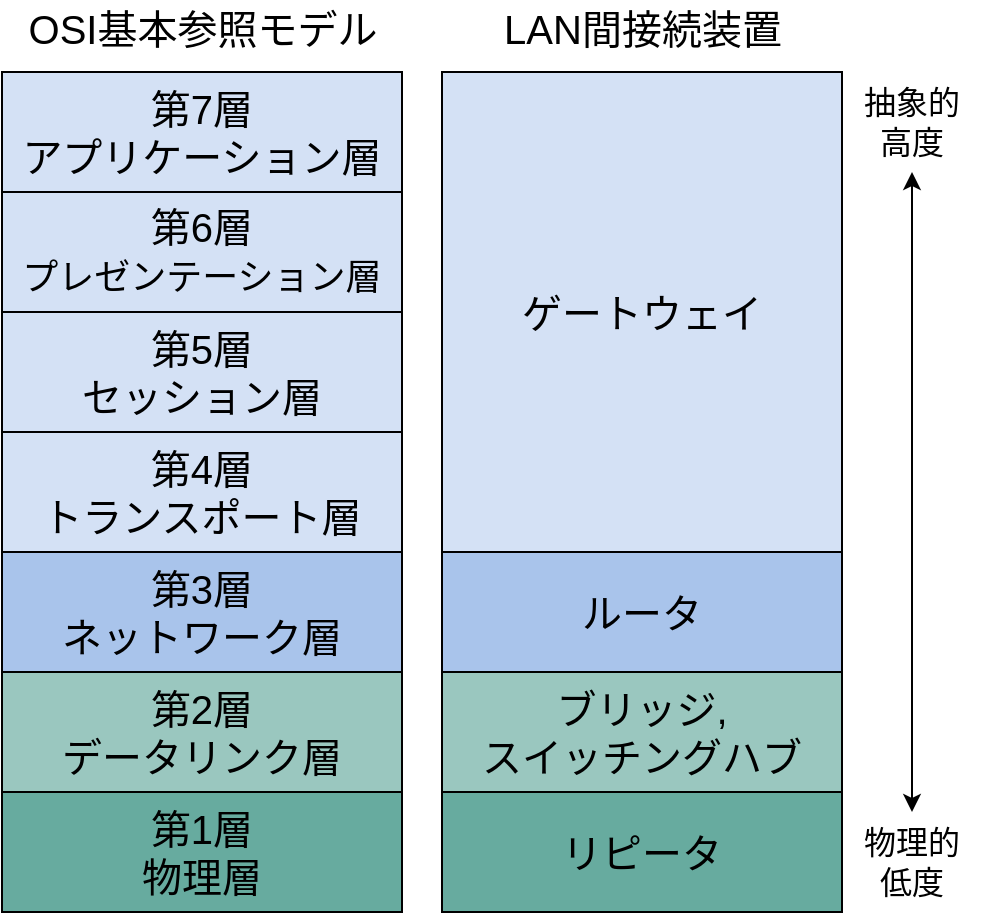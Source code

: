 <mxfile version="12.0.0" type="device" pages="1"><diagram id="SprG9qBR3xgUcv1haY5C" name="ページ1"><mxGraphModel dx="512" dy="579" grid="1" gridSize="10" guides="1" tooltips="1" connect="1" arrows="1" fold="1" page="1" pageScale="1" pageWidth="827" pageHeight="1169" math="0" shadow="0"><root><mxCell id="0"/><mxCell id="1" parent="0"/><mxCell id="O7gn1fL3x3E77RAKDSmz-1" value="第7層&lt;br&gt;アプリケーション層" style="rounded=0;whiteSpace=wrap;html=1;fontSize=20;labelBackgroundColor=none;fillColor=#D4E1F5;" vertex="1" parent="1"><mxGeometry x="40" y="120" width="200" height="60" as="geometry"/></mxCell><mxCell id="O7gn1fL3x3E77RAKDSmz-2" value="OSI基本参照モデル" style="text;html=1;resizable=0;points=[];autosize=1;align=center;verticalAlign=top;spacingTop=-4;fontSize=20;" vertex="1" parent="1"><mxGeometry x="45" y="84" width="190" height="30" as="geometry"/></mxCell><mxCell id="O7gn1fL3x3E77RAKDSmz-3" value="第6層&lt;br&gt;&lt;font style=&quot;font-size: 18px&quot;&gt;プレゼンテーション層&lt;/font&gt;" style="rounded=0;whiteSpace=wrap;html=1;fontSize=20;labelBackgroundColor=none;fillColor=#D4E1F5;" vertex="1" parent="1"><mxGeometry x="40" y="180" width="200" height="60" as="geometry"/></mxCell><mxCell id="O7gn1fL3x3E77RAKDSmz-4" value="第5層&lt;br&gt;セッション層" style="rounded=0;whiteSpace=wrap;html=1;fontSize=20;labelBackgroundColor=none;fillColor=#D4E1F5;" vertex="1" parent="1"><mxGeometry x="40" y="240" width="200" height="60" as="geometry"/></mxCell><mxCell id="O7gn1fL3x3E77RAKDSmz-5" value="第4層&lt;br&gt;トランスポート層" style="rounded=0;whiteSpace=wrap;html=1;fontSize=20;labelBackgroundColor=none;fillColor=#D4E1F5;" vertex="1" parent="1"><mxGeometry x="40" y="300" width="200" height="60" as="geometry"/></mxCell><mxCell id="O7gn1fL3x3E77RAKDSmz-6" value="第3層&lt;br&gt;ネットワーク層" style="rounded=0;whiteSpace=wrap;html=1;fontSize=20;fillColor=#A9C4EB;" vertex="1" parent="1"><mxGeometry x="40" y="360" width="200" height="60" as="geometry"/></mxCell><mxCell id="O7gn1fL3x3E77RAKDSmz-7" value="第2層&lt;br&gt;データリンク層" style="rounded=0;whiteSpace=wrap;html=1;fontSize=20;fillColor=#9AC7BF;" vertex="1" parent="1"><mxGeometry x="40" y="420" width="200" height="60" as="geometry"/></mxCell><mxCell id="O7gn1fL3x3E77RAKDSmz-8" value="第1層&lt;br&gt;物理層" style="rounded=0;whiteSpace=wrap;html=1;fontSize=20;fillColor=#67AB9F;" vertex="1" parent="1"><mxGeometry x="40" y="480" width="200" height="60" as="geometry"/></mxCell><mxCell id="O7gn1fL3x3E77RAKDSmz-10" value="ゲートウェイ" style="rounded=0;whiteSpace=wrap;html=1;fontSize=20;fillColor=#D4E1F5;" vertex="1" parent="1"><mxGeometry x="260" y="120" width="200" height="240" as="geometry"/></mxCell><mxCell id="O7gn1fL3x3E77RAKDSmz-11" value="LAN間接続装置" style="text;html=1;resizable=0;points=[];autosize=1;align=center;verticalAlign=top;spacingTop=-4;fontSize=20;" vertex="1" parent="1"><mxGeometry x="285" y="84" width="150" height="30" as="geometry"/></mxCell><mxCell id="O7gn1fL3x3E77RAKDSmz-15" value="ルータ" style="rounded=0;whiteSpace=wrap;html=1;fontSize=20;fillColor=#A9C4EB;" vertex="1" parent="1"><mxGeometry x="260" y="360" width="200" height="60" as="geometry"/></mxCell><mxCell id="O7gn1fL3x3E77RAKDSmz-16" value="ブリッジ,&lt;br&gt;スイッチングハブ" style="rounded=0;whiteSpace=wrap;html=1;fontSize=20;fillColor=#9AC7BF;" vertex="1" parent="1"><mxGeometry x="260" y="420" width="200" height="60" as="geometry"/></mxCell><mxCell id="O7gn1fL3x3E77RAKDSmz-17" value="リピータ" style="rounded=0;whiteSpace=wrap;html=1;fontSize=20;fillColor=#67AB9F;" vertex="1" parent="1"><mxGeometry x="260" y="480" width="200" height="60" as="geometry"/></mxCell><mxCell id="O7gn1fL3x3E77RAKDSmz-18" value="" style="endArrow=classic;startArrow=classic;html=1;fontSize=20;exitX=0.5;exitY=0;exitDx=0;exitDy=0;entryX=0.5;entryY=1;entryDx=0;entryDy=0;" edge="1" parent="1" source="O7gn1fL3x3E77RAKDSmz-20" target="O7gn1fL3x3E77RAKDSmz-19"><mxGeometry width="50" height="50" relative="1" as="geometry"><mxPoint x="494.5" y="524" as="sourcePoint"/><mxPoint x="494.5" y="164" as="targetPoint"/></mxGeometry></mxCell><mxCell id="O7gn1fL3x3E77RAKDSmz-19" value="抽象的&lt;br style=&quot;font-size: 16px;&quot;&gt;高度" style="text;html=1;strokeColor=none;fillColor=none;align=center;verticalAlign=middle;whiteSpace=wrap;rounded=0;labelBackgroundColor=none;fontSize=16;" vertex="1" parent="1"><mxGeometry x="460" y="120" width="70" height="50" as="geometry"/></mxCell><mxCell id="O7gn1fL3x3E77RAKDSmz-20" value="物理的&lt;br&gt;低度" style="text;html=1;strokeColor=none;fillColor=none;align=center;verticalAlign=middle;whiteSpace=wrap;rounded=0;labelBackgroundColor=none;fontSize=16;" vertex="1" parent="1"><mxGeometry x="460" y="490" width="70" height="50" as="geometry"/></mxCell></root></mxGraphModel></diagram></mxfile>
